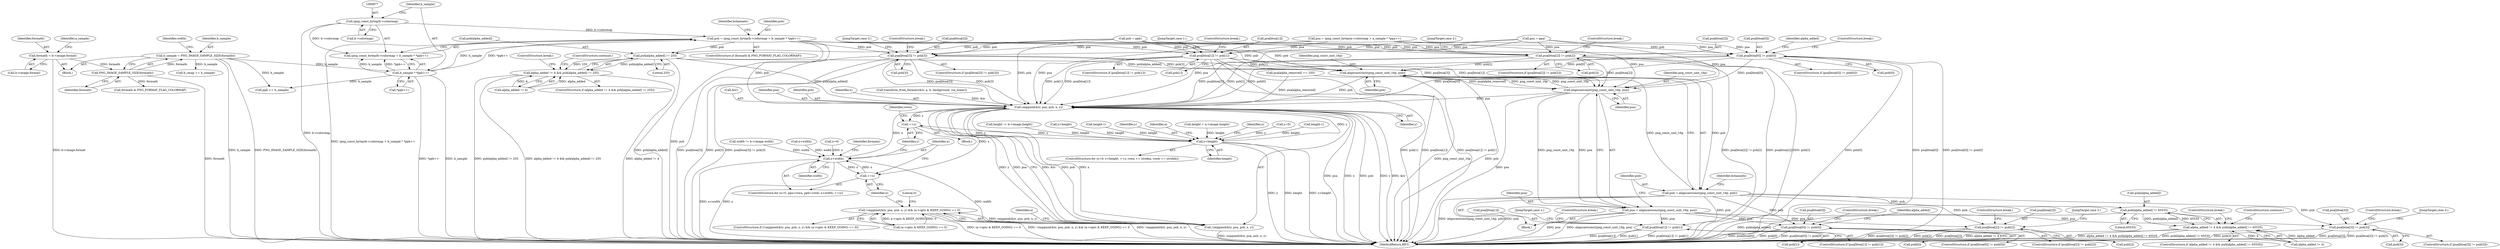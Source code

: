 digraph "0_Android_9d4853418ab2f754c2b63e091c29c5529b8b86ca_27@integer" {
"1000873" [label="(Call,psb = (png_const_bytep)b->colormap + b_sample * *ppb++)"];
"1000876" [label="(Call,(png_const_bytep)b->colormap)"];
"1000881" [label="(Call,b_sample * *ppb++)"];
"1000211" [label="(Call,b_sample = PNG_IMAGE_SAMPLE_SIZE(formatb))"];
"1000213" [label="(Call,PNG_IMAGE_SAMPLE_SIZE(formatb))"];
"1000198" [label="(Call,formatb = b->image.format)"];
"1000911" [label="(Call,aligncastconst(png_const_uint_16p, psb))"];
"1000905" [label="(Call,aligncastconst(png_const_uint_16p, psa))"];
"1000903" [label="(Call,pua = aligncastconst(png_const_uint_16p, psa))"];
"1000919" [label="(Call,pua[btoa[3]] != pub[3])"];
"1000931" [label="(Call,pua[btoa[2]] != pub[2])"];
"1000943" [label="(Call,pua[btoa[1]] != pub[1])"];
"1000955" [label="(Call,pua[btoa[0]] != pub[0])"];
"1001059" [label="(Call,cmppixel(&tr, psa, psb, x, y))"];
"1000811" [label="(Call,++y)"];
"1000807" [label="(Call,y<height)"];
"1000839" [label="(Call,++x)"];
"1000836" [label="(Call,x<width)"];
"1001058" [label="(Call,!cmppixel(&tr, psa, psb, x, y))"];
"1001057" [label="(Call,!cmppixel(&tr, psa, psb, x, y) && (a->opts & KEEP_GOING) == 0)"];
"1000909" [label="(Call,pub = aligncastconst(png_const_uint_16p, psb))"];
"1000970" [label="(Call,pub[alpha_added] != 65535)"];
"1000966" [label="(Call,alpha_added != 4 && pub[alpha_added] != 65535)"];
"1000996" [label="(Call,psa[btoa[3]] != psb[3])"];
"1001008" [label="(Call,psa[btoa[2]] != psb[2])"];
"1001020" [label="(Call,psa[btoa[1]] != psb[1])"];
"1001032" [label="(Call,psa[btoa[0]] != psb[0])"];
"1001047" [label="(Call,psb[alpha_added] != 255)"];
"1001043" [label="(Call,alpha_added != 4 && psb[alpha_added] != 255)"];
"1000224" [label="(Identifier,width)"];
"1000910" [label="(Identifier,pub)"];
"1000827" [label="(Identifier,x)"];
"1001058" [label="(Call,!cmppixel(&tr, psa, psb, x, y))"];
"1001017" [label="(ControlStructure,break;)"];
"1001052" [label="(ControlStructure,break;)"];
"1000967" [label="(Call,alpha_added != 4)"];
"1001053" [label="(ControlStructure,continue;)"];
"1000810" [label="(Block,)"];
"1001031" [label="(ControlStructure,if (psa[btoa[0]] != psb[0]))"];
"1000888" [label="(Call,psb = ppb)"];
"1000881" [label="(Call,b_sample * *ppb++)"];
"1000931" [label="(Call,pua[btoa[2]] != pub[2])"];
"1000848" [label="(Call,psa = (png_const_bytep)a->colormap + a_sample * *ppa++)"];
"1000970" [label="(Call,pub[alpha_added] != 65535)"];
"1000956" [label="(Call,pua[btoa[0]])"];
"1000804" [label="(Call,y=0)"];
"1000815" [label="(Identifier,rowa)"];
"1001057" [label="(Call,!cmppixel(&tr, psa, psb, x, y) && (a->opts & KEEP_GOING) == 0)"];
"1000997" [label="(Call,psa[btoa[3]])"];
"1001069" [label="(Identifier,a)"];
"1000875" [label="(Call,(png_const_bytep)b->colormap + b_sample * *ppb++)"];
"1000213" [label="(Call,PNG_IMAGE_SAMPLE_SIZE(formatb))"];
"1001006" [label="(JumpTarget,case 3:)"];
"1000974" [label="(Literal,65535)"];
"1001008" [label="(Call,psa[btoa[2]] != psb[2])"];
"1000873" [label="(Call,psb = (png_const_bytep)b->colormap + b_sample * *ppb++)"];
"1000918" [label="(ControlStructure,if (pua[btoa[3]] != pub[3]))"];
"1000952" [label="(ControlStructure,break;)"];
"1001014" [label="(Call,psb[2])"];
"1000961" [label="(Call,pub[0])"];
"1001007" [label="(ControlStructure,if (psa[btoa[2]] != psb[2]))"];
"1000876" [label="(Call,(png_const_bytep)b->colormap)"];
"1000297" [label="(Call,height-1)"];
"1000869" [label="(ControlStructure,if (formatb & PNG_FORMAT_FLAG_COLORMAP))"];
"1000996" [label="(Call,psa[btoa[3]] != psb[3])"];
"1000901" [label="(Block,)"];
"1000836" [label="(Call,x<width)"];
"1000824" [label="(ControlStructure,for (x=0, ppa=rowa, ppb=rowb; x<width; ++x))"];
"1001029" [label="(ControlStructure,break;)"];
"1000199" [label="(Identifier,formatb)"];
"1001074" [label="(Literal,0)"];
"1000361" [label="(Call,x<width)"];
"1000878" [label="(Call,b->colormap)"];
"1000906" [label="(Identifier,png_const_uint_16p)"];
"1001019" [label="(ControlStructure,if (psa[btoa[1]] != psb[1]))"];
"1000912" [label="(Identifier,png_const_uint_16p)"];
"1001066" [label="(Call,(a->opts & KEEP_GOING) == 0)"];
"1000811" [label="(Call,++y)"];
"1000212" [label="(Identifier,b_sample)"];
"1001021" [label="(Call,psa[btoa[1]])"];
"1000230" [label="(Call,height != b->image.height)"];
"1000198" [label="(Call,formatb = b->image.format)"];
"1000975" [label="(ControlStructure,break;)"];
"1000943" [label="(Call,pua[btoa[1]] != pub[1])"];
"1001060" [label="(Call,&tr)"];
"1001062" [label="(Identifier,psa)"];
"1000930" [label="(ControlStructure,if (pua[btoa[2]] != pub[2]))"];
"1000909" [label="(Call,pub = aligncastconst(png_const_uint_16p, psb))"];
"1000826" [label="(Call,x=0)"];
"1000341" [label="(Call,y<height)"];
"1000144" [label="(Block,)"];
"1000954" [label="(ControlStructure,if (pua[btoa[0]] != pub[0]))"];
"1000964" [label="(ControlStructure,break;)"];
"1001009" [label="(Call,psa[btoa[2]])"];
"1000937" [label="(Call,pub[2])"];
"1000920" [label="(Call,pua[btoa[3]])"];
"1001033" [label="(Call,psa[btoa[0]])"];
"1000904" [label="(Identifier,pua)"];
"1000846" [label="(Identifier,formata)"];
"1000883" [label="(Call,*ppb++)"];
"1001047" [label="(Call,psb[alpha_added] != 255)"];
"1001002" [label="(Call,psb[3])"];
"1000907" [label="(Identifier,psa)"];
"1000903" [label="(Call,pua = aligncastconst(png_const_uint_16p, psa))"];
"1000928" [label="(ControlStructure,break;)"];
"1000971" [label="(Call,pub[alpha_added])"];
"1000985" [label="(Call,psa[alpha_removed] == 255)"];
"1001063" [label="(Identifier,psb)"];
"1000803" [label="(ControlStructure,for (y=0; y<height; ++y, rowa += stridea, rowb += strideb))"];
"1000919" [label="(Call,pua[btoa[3]] != pub[3])"];
"1000995" [label="(ControlStructure,if (psa[btoa[3]] != psb[3]))"];
"1000285" [label="(Call,height-1)"];
"1000891" [label="(Call,ppb += b_sample)"];
"1000200" [label="(Call,b->image.format)"];
"1000968" [label="(Identifier,alpha_added)"];
"1000966" [label="(Call,alpha_added != 4 && pub[alpha_added] != 65535)"];
"1000809" [label="(Identifier,height)"];
"1001051" [label="(Literal,255)"];
"1000942" [label="(ControlStructure,if (pua[btoa[1]] != pub[1]))"];
"1000447" [label="(Call,b_cmap += b_sample)"];
"1000269" [label="(Call,formatb & PNG_FORMAT_FLAG_COLORMAP)"];
"1000211" [label="(Call,b_sample = PNG_IMAGE_SAMPLE_SIZE(formatb))"];
"1000882" [label="(Identifier,b_sample)"];
"1000949" [label="(Call,pub[1])"];
"1000837" [label="(Identifier,x)"];
"1000808" [label="(Identifier,y)"];
"1001026" [label="(Call,psb[1])"];
"1000976" [label="(ControlStructure,continue;)"];
"1001045" [label="(Identifier,alpha_added)"];
"1000223" [label="(Call,width != b->image.width)"];
"1001128" [label="(MethodReturn,RET)"];
"1000940" [label="(ControlStructure,break;)"];
"1001078" [label="(Identifier,a)"];
"1000874" [label="(Identifier,psb)"];
"1001056" [label="(ControlStructure,if (!cmppixel(&tr, psa, psb, x, y) && (a->opts & KEEP_GOING) == 0))"];
"1001041" [label="(ControlStructure,break;)"];
"1000207" [label="(Identifier,a_sample)"];
"1001044" [label="(Call,alpha_added != 4)"];
"1000932" [label="(Call,pua[btoa[2]])"];
"1001064" [label="(Identifier,x)"];
"1001042" [label="(ControlStructure,if (alpha_added != 4 && psb[alpha_added] != 255))"];
"1000863" [label="(Call,psa = ppa)"];
"1000925" [label="(Call,pub[3])"];
"1000905" [label="(Call,aligncastconst(png_const_uint_16p, psa))"];
"1000941" [label="(JumpTarget,case 2:)"];
"1000840" [label="(Identifier,x)"];
"1000807" [label="(Call,y<height)"];
"1000929" [label="(JumpTarget,case 3:)"];
"1000247" [label="(Call,transform_from_formats(&tr, a, b, background, via_linear))"];
"1000182" [label="(Call,height = a->image.height)"];
"1000911" [label="(Call,aligncastconst(png_const_uint_16p, psb))"];
"1000839" [label="(Call,++x)"];
"1001043" [label="(Call,alpha_added != 4 && psb[alpha_added] != 255)"];
"1000214" [label="(Identifier,formatb)"];
"1001048" [label="(Call,psb[alpha_added])"];
"1001065" [label="(Identifier,y)"];
"1001005" [label="(ControlStructure,break;)"];
"1001059" [label="(Call,cmppixel(&tr, psa, psb, x, y))"];
"1001018" [label="(JumpTarget,case 2:)"];
"1000944" [label="(Call,pua[btoa[1]])"];
"1000955" [label="(Call,pua[btoa[0]] != pub[0])"];
"1001038" [label="(Call,psb[0])"];
"1000812" [label="(Identifier,y)"];
"1000915" [label="(Identifier,bchannels)"];
"1001020" [label="(Call,psa[btoa[1]] != psb[1])"];
"1000913" [label="(Identifier,psb)"];
"1000965" [label="(ControlStructure,if (alpha_added != 4 && pub[alpha_added] != 65535))"];
"1001030" [label="(JumpTarget,case 1:)"];
"1000838" [label="(Identifier,width)"];
"1001032" [label="(Call,psa[btoa[0]] != psb[0])"];
"1000895" [label="(Identifier,bchannels)"];
"1000953" [label="(JumpTarget,case 1:)"];
"1000873" -> "1000869"  [label="AST: "];
"1000873" -> "1000875"  [label="CFG: "];
"1000874" -> "1000873"  [label="AST: "];
"1000875" -> "1000873"  [label="AST: "];
"1000895" -> "1000873"  [label="CFG: "];
"1000873" -> "1001128"  [label="DDG: psb"];
"1000873" -> "1001128"  [label="DDG: (png_const_bytep)b->colormap + b_sample * *ppb++"];
"1000876" -> "1000873"  [label="DDG: b->colormap"];
"1000881" -> "1000873"  [label="DDG: b_sample"];
"1000881" -> "1000873"  [label="DDG: *ppb++"];
"1000873" -> "1000911"  [label="DDG: psb"];
"1000873" -> "1000996"  [label="DDG: psb"];
"1000873" -> "1001008"  [label="DDG: psb"];
"1000873" -> "1001020"  [label="DDG: psb"];
"1000873" -> "1001032"  [label="DDG: psb"];
"1000873" -> "1001047"  [label="DDG: psb"];
"1000873" -> "1001059"  [label="DDG: psb"];
"1000876" -> "1000875"  [label="AST: "];
"1000876" -> "1000878"  [label="CFG: "];
"1000877" -> "1000876"  [label="AST: "];
"1000878" -> "1000876"  [label="AST: "];
"1000882" -> "1000876"  [label="CFG: "];
"1000876" -> "1001128"  [label="DDG: b->colormap"];
"1000876" -> "1000875"  [label="DDG: b->colormap"];
"1000881" -> "1000875"  [label="AST: "];
"1000881" -> "1000883"  [label="CFG: "];
"1000882" -> "1000881"  [label="AST: "];
"1000883" -> "1000881"  [label="AST: "];
"1000875" -> "1000881"  [label="CFG: "];
"1000881" -> "1001128"  [label="DDG: *ppb++"];
"1000881" -> "1001128"  [label="DDG: b_sample"];
"1000881" -> "1000875"  [label="DDG: b_sample"];
"1000881" -> "1000875"  [label="DDG: *ppb++"];
"1000211" -> "1000881"  [label="DDG: b_sample"];
"1000881" -> "1000891"  [label="DDG: b_sample"];
"1000211" -> "1000144"  [label="AST: "];
"1000211" -> "1000213"  [label="CFG: "];
"1000212" -> "1000211"  [label="AST: "];
"1000213" -> "1000211"  [label="AST: "];
"1000224" -> "1000211"  [label="CFG: "];
"1000211" -> "1001128"  [label="DDG: b_sample"];
"1000211" -> "1001128"  [label="DDG: PNG_IMAGE_SAMPLE_SIZE(formatb)"];
"1000213" -> "1000211"  [label="DDG: formatb"];
"1000211" -> "1000447"  [label="DDG: b_sample"];
"1000211" -> "1000891"  [label="DDG: b_sample"];
"1000213" -> "1000214"  [label="CFG: "];
"1000214" -> "1000213"  [label="AST: "];
"1000213" -> "1001128"  [label="DDG: formatb"];
"1000198" -> "1000213"  [label="DDG: formatb"];
"1000213" -> "1000269"  [label="DDG: formatb"];
"1000198" -> "1000144"  [label="AST: "];
"1000198" -> "1000200"  [label="CFG: "];
"1000199" -> "1000198"  [label="AST: "];
"1000200" -> "1000198"  [label="AST: "];
"1000207" -> "1000198"  [label="CFG: "];
"1000198" -> "1001128"  [label="DDG: b->image.format"];
"1000911" -> "1000909"  [label="AST: "];
"1000911" -> "1000913"  [label="CFG: "];
"1000912" -> "1000911"  [label="AST: "];
"1000913" -> "1000911"  [label="AST: "];
"1000909" -> "1000911"  [label="CFG: "];
"1000911" -> "1001128"  [label="DDG: png_const_uint_16p"];
"1000911" -> "1001128"  [label="DDG: psb"];
"1000911" -> "1000905"  [label="DDG: png_const_uint_16p"];
"1000911" -> "1000909"  [label="DDG: png_const_uint_16p"];
"1000911" -> "1000909"  [label="DDG: psb"];
"1000905" -> "1000911"  [label="DDG: png_const_uint_16p"];
"1001020" -> "1000911"  [label="DDG: psb[1]"];
"1001032" -> "1000911"  [label="DDG: psb[0]"];
"1001047" -> "1000911"  [label="DDG: psb[alpha_added]"];
"1000996" -> "1000911"  [label="DDG: psb[3]"];
"1001008" -> "1000911"  [label="DDG: psb[2]"];
"1000888" -> "1000911"  [label="DDG: psb"];
"1000911" -> "1001059"  [label="DDG: psb"];
"1000905" -> "1000903"  [label="AST: "];
"1000905" -> "1000907"  [label="CFG: "];
"1000906" -> "1000905"  [label="AST: "];
"1000907" -> "1000905"  [label="AST: "];
"1000903" -> "1000905"  [label="CFG: "];
"1000905" -> "1001128"  [label="DDG: psa"];
"1000905" -> "1000903"  [label="DDG: png_const_uint_16p"];
"1000905" -> "1000903"  [label="DDG: psa"];
"1000848" -> "1000905"  [label="DDG: psa"];
"1001020" -> "1000905"  [label="DDG: psa[btoa[1]]"];
"1001008" -> "1000905"  [label="DDG: psa[btoa[2]]"];
"1001032" -> "1000905"  [label="DDG: psa[btoa[0]]"];
"1000985" -> "1000905"  [label="DDG: psa[alpha_removed]"];
"1000996" -> "1000905"  [label="DDG: psa[btoa[3]]"];
"1000863" -> "1000905"  [label="DDG: psa"];
"1000905" -> "1001059"  [label="DDG: psa"];
"1000903" -> "1000901"  [label="AST: "];
"1000904" -> "1000903"  [label="AST: "];
"1000910" -> "1000903"  [label="CFG: "];
"1000903" -> "1001128"  [label="DDG: pua"];
"1000903" -> "1001128"  [label="DDG: aligncastconst(png_const_uint_16p, psa)"];
"1000903" -> "1000919"  [label="DDG: pua"];
"1000903" -> "1000931"  [label="DDG: pua"];
"1000903" -> "1000943"  [label="DDG: pua"];
"1000903" -> "1000955"  [label="DDG: pua"];
"1000919" -> "1000918"  [label="AST: "];
"1000919" -> "1000925"  [label="CFG: "];
"1000920" -> "1000919"  [label="AST: "];
"1000925" -> "1000919"  [label="AST: "];
"1000928" -> "1000919"  [label="CFG: "];
"1000929" -> "1000919"  [label="CFG: "];
"1000919" -> "1001128"  [label="DDG: pua[btoa[3]]"];
"1000919" -> "1001128"  [label="DDG: pua[btoa[3]] != pub[3]"];
"1000919" -> "1001128"  [label="DDG: pub[3]"];
"1000909" -> "1000919"  [label="DDG: pub"];
"1000931" -> "1000930"  [label="AST: "];
"1000931" -> "1000937"  [label="CFG: "];
"1000932" -> "1000931"  [label="AST: "];
"1000937" -> "1000931"  [label="AST: "];
"1000940" -> "1000931"  [label="CFG: "];
"1000941" -> "1000931"  [label="CFG: "];
"1000931" -> "1001128"  [label="DDG: pub[2]"];
"1000931" -> "1001128"  [label="DDG: pua[btoa[2]]"];
"1000931" -> "1001128"  [label="DDG: pua[btoa[2]] != pub[2]"];
"1000909" -> "1000931"  [label="DDG: pub"];
"1000943" -> "1000942"  [label="AST: "];
"1000943" -> "1000949"  [label="CFG: "];
"1000944" -> "1000943"  [label="AST: "];
"1000949" -> "1000943"  [label="AST: "];
"1000952" -> "1000943"  [label="CFG: "];
"1000953" -> "1000943"  [label="CFG: "];
"1000943" -> "1001128"  [label="DDG: pua[btoa[1]] != pub[1]"];
"1000943" -> "1001128"  [label="DDG: pua[btoa[1]]"];
"1000943" -> "1001128"  [label="DDG: pub[1]"];
"1000909" -> "1000943"  [label="DDG: pub"];
"1000955" -> "1000954"  [label="AST: "];
"1000955" -> "1000961"  [label="CFG: "];
"1000956" -> "1000955"  [label="AST: "];
"1000961" -> "1000955"  [label="AST: "];
"1000964" -> "1000955"  [label="CFG: "];
"1000968" -> "1000955"  [label="CFG: "];
"1000955" -> "1001128"  [label="DDG: pub[0]"];
"1000955" -> "1001128"  [label="DDG: pua[btoa[0]] != pub[0]"];
"1000955" -> "1001128"  [label="DDG: pua[btoa[0]]"];
"1000909" -> "1000955"  [label="DDG: pub"];
"1001059" -> "1001058"  [label="AST: "];
"1001059" -> "1001065"  [label="CFG: "];
"1001060" -> "1001059"  [label="AST: "];
"1001062" -> "1001059"  [label="AST: "];
"1001063" -> "1001059"  [label="AST: "];
"1001064" -> "1001059"  [label="AST: "];
"1001065" -> "1001059"  [label="AST: "];
"1001058" -> "1001059"  [label="CFG: "];
"1001059" -> "1001128"  [label="DDG: psa"];
"1001059" -> "1001128"  [label="DDG: x"];
"1001059" -> "1001128"  [label="DDG: psb"];
"1001059" -> "1001128"  [label="DDG: y"];
"1001059" -> "1001128"  [label="DDG: &tr"];
"1001059" -> "1000811"  [label="DDG: y"];
"1001059" -> "1000839"  [label="DDG: x"];
"1001059" -> "1001058"  [label="DDG: y"];
"1001059" -> "1001058"  [label="DDG: x"];
"1001059" -> "1001058"  [label="DDG: psb"];
"1001059" -> "1001058"  [label="DDG: psa"];
"1001059" -> "1001058"  [label="DDG: &tr"];
"1000247" -> "1001059"  [label="DDG: &tr"];
"1000848" -> "1001059"  [label="DDG: psa"];
"1001020" -> "1001059"  [label="DDG: psa[btoa[1]]"];
"1001020" -> "1001059"  [label="DDG: psb[1]"];
"1001008" -> "1001059"  [label="DDG: psa[btoa[2]]"];
"1001008" -> "1001059"  [label="DDG: psb[2]"];
"1001032" -> "1001059"  [label="DDG: psa[btoa[0]]"];
"1001032" -> "1001059"  [label="DDG: psb[0]"];
"1000985" -> "1001059"  [label="DDG: psa[alpha_removed]"];
"1000996" -> "1001059"  [label="DDG: psa[btoa[3]]"];
"1000996" -> "1001059"  [label="DDG: psb[3]"];
"1000863" -> "1001059"  [label="DDG: psa"];
"1001047" -> "1001059"  [label="DDG: psb[alpha_added]"];
"1000888" -> "1001059"  [label="DDG: psb"];
"1000836" -> "1001059"  [label="DDG: x"];
"1000807" -> "1001059"  [label="DDG: y"];
"1000811" -> "1000810"  [label="AST: "];
"1000811" -> "1000812"  [label="CFG: "];
"1000812" -> "1000811"  [label="AST: "];
"1000815" -> "1000811"  [label="CFG: "];
"1000811" -> "1000807"  [label="DDG: y"];
"1000807" -> "1000811"  [label="DDG: y"];
"1000807" -> "1000803"  [label="AST: "];
"1000807" -> "1000809"  [label="CFG: "];
"1000808" -> "1000807"  [label="AST: "];
"1000809" -> "1000807"  [label="AST: "];
"1000827" -> "1000807"  [label="CFG: "];
"1001078" -> "1000807"  [label="CFG: "];
"1000807" -> "1001128"  [label="DDG: y<height"];
"1000807" -> "1001128"  [label="DDG: y"];
"1000807" -> "1001128"  [label="DDG: height"];
"1000804" -> "1000807"  [label="DDG: y"];
"1000341" -> "1000807"  [label="DDG: height"];
"1000230" -> "1000807"  [label="DDG: height"];
"1000182" -> "1000807"  [label="DDG: height"];
"1000285" -> "1000807"  [label="DDG: height"];
"1000297" -> "1000807"  [label="DDG: height"];
"1000839" -> "1000824"  [label="AST: "];
"1000839" -> "1000840"  [label="CFG: "];
"1000840" -> "1000839"  [label="AST: "];
"1000837" -> "1000839"  [label="CFG: "];
"1000839" -> "1000836"  [label="DDG: x"];
"1000836" -> "1000839"  [label="DDG: x"];
"1000836" -> "1000824"  [label="AST: "];
"1000836" -> "1000838"  [label="CFG: "];
"1000837" -> "1000836"  [label="AST: "];
"1000838" -> "1000836"  [label="AST: "];
"1000846" -> "1000836"  [label="CFG: "];
"1000812" -> "1000836"  [label="CFG: "];
"1000836" -> "1001128"  [label="DDG: width"];
"1000836" -> "1001128"  [label="DDG: x<width"];
"1000836" -> "1001128"  [label="DDG: x"];
"1000826" -> "1000836"  [label="DDG: x"];
"1000361" -> "1000836"  [label="DDG: width"];
"1000223" -> "1000836"  [label="DDG: width"];
"1001058" -> "1001057"  [label="AST: "];
"1001069" -> "1001058"  [label="CFG: "];
"1001057" -> "1001058"  [label="CFG: "];
"1001058" -> "1001128"  [label="DDG: cmppixel(&tr, psa, psb, x, y)"];
"1001058" -> "1001057"  [label="DDG: cmppixel(&tr, psa, psb, x, y)"];
"1001057" -> "1001056"  [label="AST: "];
"1001057" -> "1001066"  [label="CFG: "];
"1001066" -> "1001057"  [label="AST: "];
"1001074" -> "1001057"  [label="CFG: "];
"1000840" -> "1001057"  [label="CFG: "];
"1001057" -> "1001128"  [label="DDG: (a->opts & KEEP_GOING) == 0"];
"1001057" -> "1001128"  [label="DDG: !cmppixel(&tr, psa, psb, x, y) && (a->opts & KEEP_GOING) == 0"];
"1001057" -> "1001128"  [label="DDG: !cmppixel(&tr, psa, psb, x, y)"];
"1001066" -> "1001057"  [label="DDG: a->opts & KEEP_GOING"];
"1001066" -> "1001057"  [label="DDG: 0"];
"1000909" -> "1000901"  [label="AST: "];
"1000910" -> "1000909"  [label="AST: "];
"1000915" -> "1000909"  [label="CFG: "];
"1000909" -> "1001128"  [label="DDG: aligncastconst(png_const_uint_16p, psb)"];
"1000909" -> "1001128"  [label="DDG: pub"];
"1000909" -> "1000970"  [label="DDG: pub"];
"1000970" -> "1000966"  [label="AST: "];
"1000970" -> "1000974"  [label="CFG: "];
"1000971" -> "1000970"  [label="AST: "];
"1000974" -> "1000970"  [label="AST: "];
"1000966" -> "1000970"  [label="CFG: "];
"1000970" -> "1001128"  [label="DDG: pub[alpha_added]"];
"1000970" -> "1000966"  [label="DDG: pub[alpha_added]"];
"1000970" -> "1000966"  [label="DDG: 65535"];
"1000966" -> "1000965"  [label="AST: "];
"1000966" -> "1000967"  [label="CFG: "];
"1000967" -> "1000966"  [label="AST: "];
"1000975" -> "1000966"  [label="CFG: "];
"1000976" -> "1000966"  [label="CFG: "];
"1000966" -> "1001128"  [label="DDG: alpha_added != 4"];
"1000966" -> "1001128"  [label="DDG: alpha_added != 4 && pub[alpha_added] != 65535"];
"1000966" -> "1001128"  [label="DDG: pub[alpha_added] != 65535"];
"1000967" -> "1000966"  [label="DDG: alpha_added"];
"1000967" -> "1000966"  [label="DDG: 4"];
"1000996" -> "1000995"  [label="AST: "];
"1000996" -> "1001002"  [label="CFG: "];
"1000997" -> "1000996"  [label="AST: "];
"1001002" -> "1000996"  [label="AST: "];
"1001005" -> "1000996"  [label="CFG: "];
"1001006" -> "1000996"  [label="CFG: "];
"1000996" -> "1001128"  [label="DDG: psa[btoa[3]] != psb[3]"];
"1000996" -> "1001128"  [label="DDG: psa[btoa[3]]"];
"1000996" -> "1001128"  [label="DDG: psb[3]"];
"1000848" -> "1000996"  [label="DDG: psa"];
"1000863" -> "1000996"  [label="DDG: psa"];
"1000888" -> "1000996"  [label="DDG: psb"];
"1001008" -> "1001007"  [label="AST: "];
"1001008" -> "1001014"  [label="CFG: "];
"1001009" -> "1001008"  [label="AST: "];
"1001014" -> "1001008"  [label="AST: "];
"1001017" -> "1001008"  [label="CFG: "];
"1001018" -> "1001008"  [label="CFG: "];
"1001008" -> "1001128"  [label="DDG: psa[btoa[2]] != psb[2]"];
"1001008" -> "1001128"  [label="DDG: psa[btoa[2]]"];
"1001008" -> "1001128"  [label="DDG: psb[2]"];
"1000848" -> "1001008"  [label="DDG: psa"];
"1000863" -> "1001008"  [label="DDG: psa"];
"1000888" -> "1001008"  [label="DDG: psb"];
"1001020" -> "1001019"  [label="AST: "];
"1001020" -> "1001026"  [label="CFG: "];
"1001021" -> "1001020"  [label="AST: "];
"1001026" -> "1001020"  [label="AST: "];
"1001029" -> "1001020"  [label="CFG: "];
"1001030" -> "1001020"  [label="CFG: "];
"1001020" -> "1001128"  [label="DDG: psb[1]"];
"1001020" -> "1001128"  [label="DDG: psa[btoa[1]]"];
"1001020" -> "1001128"  [label="DDG: psa[btoa[1]] != psb[1]"];
"1000848" -> "1001020"  [label="DDG: psa"];
"1000863" -> "1001020"  [label="DDG: psa"];
"1000888" -> "1001020"  [label="DDG: psb"];
"1001032" -> "1001031"  [label="AST: "];
"1001032" -> "1001038"  [label="CFG: "];
"1001033" -> "1001032"  [label="AST: "];
"1001038" -> "1001032"  [label="AST: "];
"1001041" -> "1001032"  [label="CFG: "];
"1001045" -> "1001032"  [label="CFG: "];
"1001032" -> "1001128"  [label="DDG: psb[0]"];
"1001032" -> "1001128"  [label="DDG: psa[btoa[0]]"];
"1001032" -> "1001128"  [label="DDG: psa[btoa[0]] != psb[0]"];
"1000848" -> "1001032"  [label="DDG: psa"];
"1000863" -> "1001032"  [label="DDG: psa"];
"1000888" -> "1001032"  [label="DDG: psb"];
"1001047" -> "1001043"  [label="AST: "];
"1001047" -> "1001051"  [label="CFG: "];
"1001048" -> "1001047"  [label="AST: "];
"1001051" -> "1001047"  [label="AST: "];
"1001043" -> "1001047"  [label="CFG: "];
"1001047" -> "1001128"  [label="DDG: psb[alpha_added]"];
"1001047" -> "1001043"  [label="DDG: psb[alpha_added]"];
"1001047" -> "1001043"  [label="DDG: 255"];
"1000888" -> "1001047"  [label="DDG: psb"];
"1001043" -> "1001042"  [label="AST: "];
"1001043" -> "1001044"  [label="CFG: "];
"1001044" -> "1001043"  [label="AST: "];
"1001052" -> "1001043"  [label="CFG: "];
"1001053" -> "1001043"  [label="CFG: "];
"1001043" -> "1001128"  [label="DDG: alpha_added != 4"];
"1001043" -> "1001128"  [label="DDG: psb[alpha_added] != 255"];
"1001043" -> "1001128"  [label="DDG: alpha_added != 4 && psb[alpha_added] != 255"];
"1001044" -> "1001043"  [label="DDG: alpha_added"];
"1001044" -> "1001043"  [label="DDG: 4"];
}
